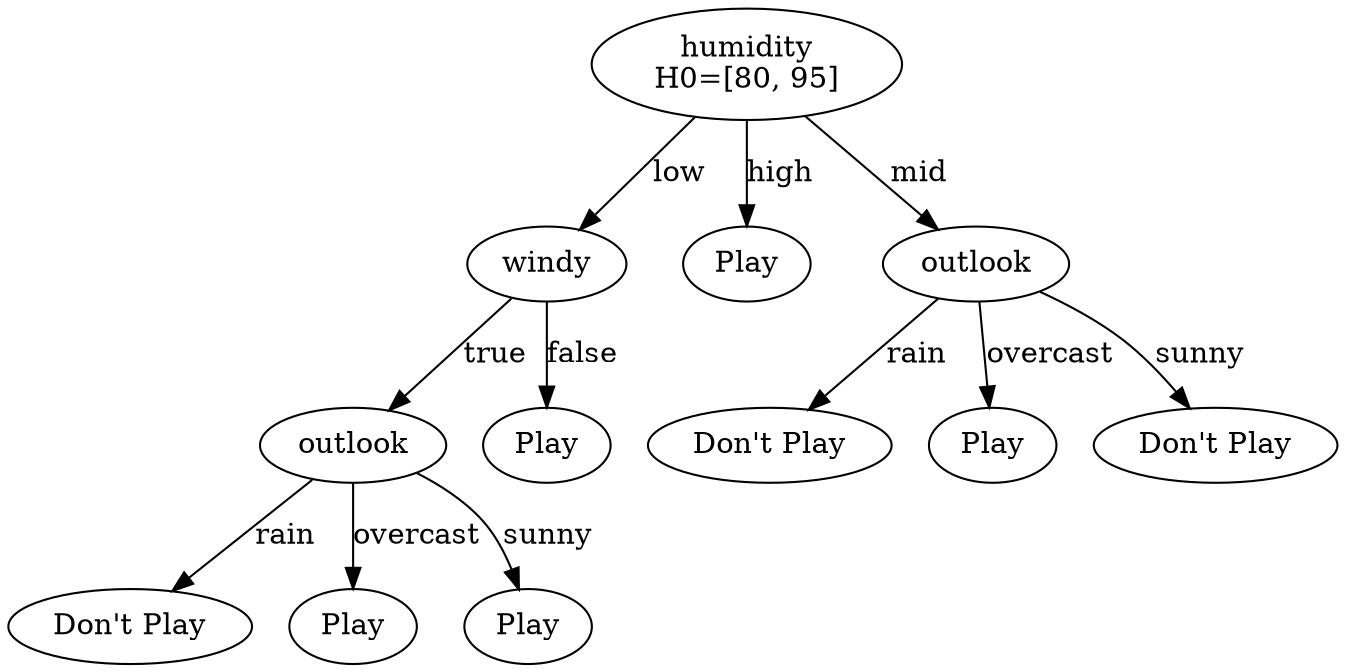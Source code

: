 // C4.5 Tree
digraph {
	node_0 [label="humidity
H0=[80, 95]"]
	node_1 [label=windy]
	node_0 -> node_1 [label=low]
	node_2 [label=outlook]
	node_1 -> node_2 [label=true]
	node_3 [label="Don't Play"]
	node_2 -> node_3 [label=rain]
	node_4 [label=Play]
	node_2 -> node_4 [label=overcast]
	node_5 [label=Play]
	node_2 -> node_5 [label=sunny]
	node_6 [label=Play]
	node_1 -> node_6 [label=false]
	node_7 [label=Play]
	node_0 -> node_7 [label=high]
	node_8 [label=outlook]
	node_0 -> node_8 [label=mid]
	node_9 [label="Don't Play"]
	node_8 -> node_9 [label=rain]
	node_10 [label=Play]
	node_8 -> node_10 [label=overcast]
	node_11 [label="Don't Play"]
	node_8 -> node_11 [label=sunny]
}
